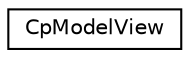 digraph "Graphical Class Hierarchy"
{
 // LATEX_PDF_SIZE
  edge [fontname="Helvetica",fontsize="10",labelfontname="Helvetica",labelfontsize="10"];
  node [fontname="Helvetica",fontsize="10",shape=record];
  rankdir="LR";
  Node0 [label="CpModelView",height=0.2,width=0.4,color="black", fillcolor="white", style="filled",URL="$classoperations__research_1_1sat_1_1_cp_model_view.html",tooltip=" "];
}

